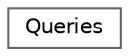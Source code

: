 digraph "Graphical Class Hierarchy"
{
 // LATEX_PDF_SIZE
  bgcolor="transparent";
  edge [fontname=Helvetica,fontsize=10,labelfontname=Helvetica,labelfontsize=10];
  node [fontname=Helvetica,fontsize=10,shape=box,height=0.2,width=0.4];
  rankdir="LR";
  Node0 [id="Node000000",label="Queries",height=0.2,width=0.4,color="grey40", fillcolor="white", style="filled",URL="$class_queries.html",tooltip="Utility class to construct and manage Appwrite-style database query filters."];
}
